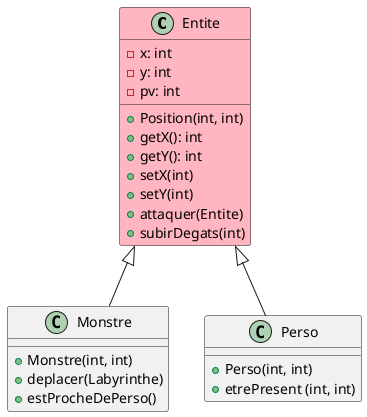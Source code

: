 @startuml

class Entite #FFB6C1{
- x: int
- y: int
- pv: int
+ Position(int, int)
+ getX(): int
+ getY(): int
+ setX(int)
+ setY(int)
+ attaquer(Entite)
+ subirDegats(int)
}

Entite <|-- Monstre

class Monstre{
+ Monstre(int, int)
+ deplacer(Labyrinthe)
+ estProcheDePerso()
}

Entite <|-- Perso

class Perso{
+ Perso(int, int)
+ etrePresent (int, int)
}

@enduml